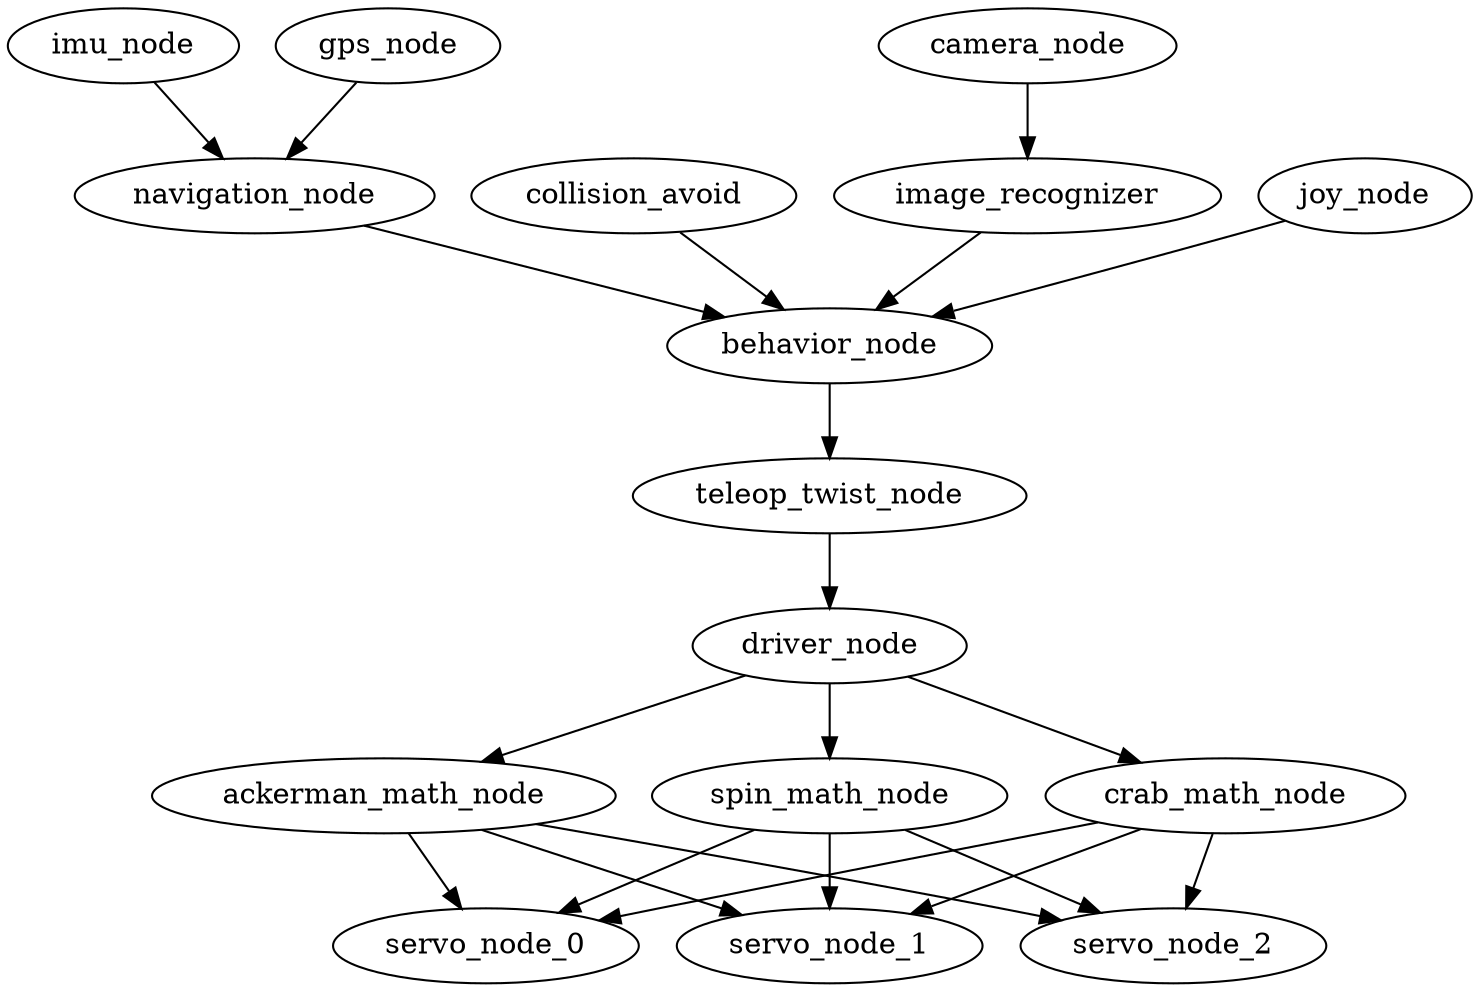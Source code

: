 digraph xmo {
    gps_node -> navigation_node
    imu_node -> navigation_node
    navigation_node -> behavior_node

    collision_avoid -> behavior_node
    
    camera_node -> image_recognizer

    image_recognizer -> behavior_node

    joy_node -> behavior_node

    behavior_node -> teleop_twist_node

    teleop_twist_node -> driver_node

    driver_node -> ackerman_math_node
    driver_node -> spin_math_node
    driver_node -> crab_math_node

    ackerman_math_node -> servo_node_0
    ackerman_math_node -> servo_node_1
    ackerman_math_node -> servo_node_2

    spin_math_node -> servo_node_0
    spin_math_node -> servo_node_1
    spin_math_node -> servo_node_2

    crab_math_node -> servo_node_0
    crab_math_node -> servo_node_1
    crab_math_node -> servo_node_2

}